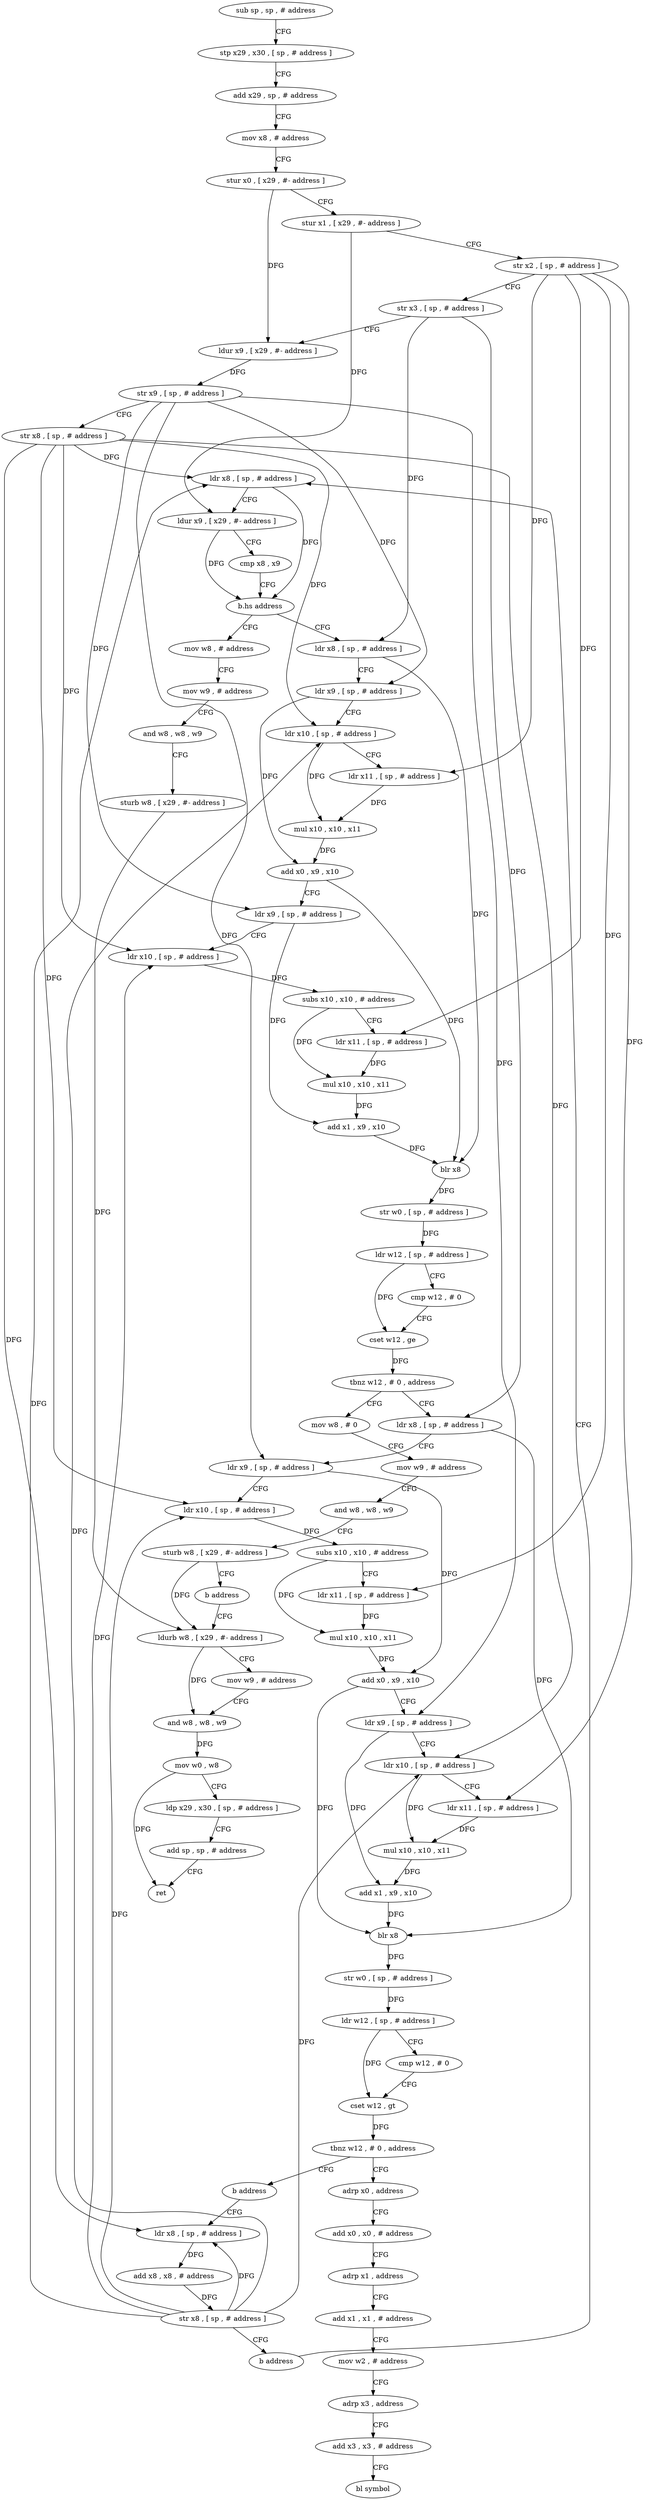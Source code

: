 digraph "func" {
"4240096" [label = "sub sp , sp , # address" ]
"4240100" [label = "stp x29 , x30 , [ sp , # address ]" ]
"4240104" [label = "add x29 , sp , # address" ]
"4240108" [label = "mov x8 , # address" ]
"4240112" [label = "stur x0 , [ x29 , #- address ]" ]
"4240116" [label = "stur x1 , [ x29 , #- address ]" ]
"4240120" [label = "str x2 , [ sp , # address ]" ]
"4240124" [label = "str x3 , [ sp , # address ]" ]
"4240128" [label = "ldur x9 , [ x29 , #- address ]" ]
"4240132" [label = "str x9 , [ sp , # address ]" ]
"4240136" [label = "str x8 , [ sp , # address ]" ]
"4240140" [label = "ldr x8 , [ sp , # address ]" ]
"4240372" [label = "mov w8 , # address" ]
"4240376" [label = "mov w9 , # address" ]
"4240380" [label = "and w8 , w8 , w9" ]
"4240384" [label = "sturb w8 , [ x29 , #- address ]" ]
"4240388" [label = "ldurb w8 , [ x29 , #- address ]" ]
"4240156" [label = "ldr x8 , [ sp , # address ]" ]
"4240160" [label = "ldr x9 , [ sp , # address ]" ]
"4240164" [label = "ldr x10 , [ sp , # address ]" ]
"4240168" [label = "ldr x11 , [ sp , # address ]" ]
"4240172" [label = "mul x10 , x10 , x11" ]
"4240176" [label = "add x0 , x9 , x10" ]
"4240180" [label = "ldr x9 , [ sp , # address ]" ]
"4240184" [label = "ldr x10 , [ sp , # address ]" ]
"4240188" [label = "subs x10 , x10 , # address" ]
"4240192" [label = "ldr x11 , [ sp , # address ]" ]
"4240196" [label = "mul x10 , x10 , x11" ]
"4240200" [label = "add x1 , x9 , x10" ]
"4240204" [label = "blr x8" ]
"4240208" [label = "str w0 , [ sp , # address ]" ]
"4240212" [label = "ldr w12 , [ sp , # address ]" ]
"4240216" [label = "cmp w12 , # 0" ]
"4240220" [label = "cset w12 , ge" ]
"4240224" [label = "tbnz w12 , # 0 , address" ]
"4240248" [label = "ldr x8 , [ sp , # address ]" ]
"4240228" [label = "mov w8 , # 0" ]
"4240252" [label = "ldr x9 , [ sp , # address ]" ]
"4240256" [label = "ldr x10 , [ sp , # address ]" ]
"4240260" [label = "subs x10 , x10 , # address" ]
"4240264" [label = "ldr x11 , [ sp , # address ]" ]
"4240268" [label = "mul x10 , x10 , x11" ]
"4240272" [label = "add x0 , x9 , x10" ]
"4240276" [label = "ldr x9 , [ sp , # address ]" ]
"4240280" [label = "ldr x10 , [ sp , # address ]" ]
"4240284" [label = "ldr x11 , [ sp , # address ]" ]
"4240288" [label = "mul x10 , x10 , x11" ]
"4240292" [label = "add x1 , x9 , x10" ]
"4240296" [label = "blr x8" ]
"4240300" [label = "str w0 , [ sp , # address ]" ]
"4240304" [label = "ldr w12 , [ sp , # address ]" ]
"4240308" [label = "cmp w12 , # 0" ]
"4240312" [label = "cset w12 , gt" ]
"4240316" [label = "tbnz w12 , # 0 , address" ]
"4240324" [label = "adrp x0 , address" ]
"4240320" [label = "b address" ]
"4240232" [label = "mov w9 , # address" ]
"4240236" [label = "and w8 , w8 , w9" ]
"4240240" [label = "sturb w8 , [ x29 , #- address ]" ]
"4240244" [label = "b address" ]
"4240328" [label = "add x0 , x0 , # address" ]
"4240332" [label = "adrp x1 , address" ]
"4240336" [label = "add x1 , x1 , # address" ]
"4240340" [label = "mov w2 , # address" ]
"4240344" [label = "adrp x3 , address" ]
"4240348" [label = "add x3 , x3 , # address" ]
"4240352" [label = "bl symbol" ]
"4240356" [label = "ldr x8 , [ sp , # address ]" ]
"4240392" [label = "mov w9 , # address" ]
"4240396" [label = "and w8 , w8 , w9" ]
"4240400" [label = "mov w0 , w8" ]
"4240404" [label = "ldp x29 , x30 , [ sp , # address ]" ]
"4240408" [label = "add sp , sp , # address" ]
"4240412" [label = "ret" ]
"4240360" [label = "add x8 , x8 , # address" ]
"4240364" [label = "str x8 , [ sp , # address ]" ]
"4240368" [label = "b address" ]
"4240144" [label = "ldur x9 , [ x29 , #- address ]" ]
"4240148" [label = "cmp x8 , x9" ]
"4240152" [label = "b.hs address" ]
"4240096" -> "4240100" [ label = "CFG" ]
"4240100" -> "4240104" [ label = "CFG" ]
"4240104" -> "4240108" [ label = "CFG" ]
"4240108" -> "4240112" [ label = "CFG" ]
"4240112" -> "4240116" [ label = "CFG" ]
"4240112" -> "4240128" [ label = "DFG" ]
"4240116" -> "4240120" [ label = "CFG" ]
"4240116" -> "4240144" [ label = "DFG" ]
"4240120" -> "4240124" [ label = "CFG" ]
"4240120" -> "4240168" [ label = "DFG" ]
"4240120" -> "4240192" [ label = "DFG" ]
"4240120" -> "4240264" [ label = "DFG" ]
"4240120" -> "4240284" [ label = "DFG" ]
"4240124" -> "4240128" [ label = "CFG" ]
"4240124" -> "4240156" [ label = "DFG" ]
"4240124" -> "4240248" [ label = "DFG" ]
"4240128" -> "4240132" [ label = "DFG" ]
"4240132" -> "4240136" [ label = "CFG" ]
"4240132" -> "4240160" [ label = "DFG" ]
"4240132" -> "4240180" [ label = "DFG" ]
"4240132" -> "4240252" [ label = "DFG" ]
"4240132" -> "4240276" [ label = "DFG" ]
"4240136" -> "4240140" [ label = "DFG" ]
"4240136" -> "4240164" [ label = "DFG" ]
"4240136" -> "4240184" [ label = "DFG" ]
"4240136" -> "4240256" [ label = "DFG" ]
"4240136" -> "4240280" [ label = "DFG" ]
"4240136" -> "4240356" [ label = "DFG" ]
"4240140" -> "4240144" [ label = "CFG" ]
"4240140" -> "4240152" [ label = "DFG" ]
"4240372" -> "4240376" [ label = "CFG" ]
"4240376" -> "4240380" [ label = "CFG" ]
"4240380" -> "4240384" [ label = "CFG" ]
"4240384" -> "4240388" [ label = "DFG" ]
"4240388" -> "4240392" [ label = "CFG" ]
"4240388" -> "4240396" [ label = "DFG" ]
"4240156" -> "4240160" [ label = "CFG" ]
"4240156" -> "4240204" [ label = "DFG" ]
"4240160" -> "4240164" [ label = "CFG" ]
"4240160" -> "4240176" [ label = "DFG" ]
"4240164" -> "4240168" [ label = "CFG" ]
"4240164" -> "4240172" [ label = "DFG" ]
"4240168" -> "4240172" [ label = "DFG" ]
"4240172" -> "4240176" [ label = "DFG" ]
"4240176" -> "4240180" [ label = "CFG" ]
"4240176" -> "4240204" [ label = "DFG" ]
"4240180" -> "4240184" [ label = "CFG" ]
"4240180" -> "4240200" [ label = "DFG" ]
"4240184" -> "4240188" [ label = "DFG" ]
"4240188" -> "4240192" [ label = "CFG" ]
"4240188" -> "4240196" [ label = "DFG" ]
"4240192" -> "4240196" [ label = "DFG" ]
"4240196" -> "4240200" [ label = "DFG" ]
"4240200" -> "4240204" [ label = "DFG" ]
"4240204" -> "4240208" [ label = "DFG" ]
"4240208" -> "4240212" [ label = "DFG" ]
"4240212" -> "4240216" [ label = "CFG" ]
"4240212" -> "4240220" [ label = "DFG" ]
"4240216" -> "4240220" [ label = "CFG" ]
"4240220" -> "4240224" [ label = "DFG" ]
"4240224" -> "4240248" [ label = "CFG" ]
"4240224" -> "4240228" [ label = "CFG" ]
"4240248" -> "4240252" [ label = "CFG" ]
"4240248" -> "4240296" [ label = "DFG" ]
"4240228" -> "4240232" [ label = "CFG" ]
"4240252" -> "4240256" [ label = "CFG" ]
"4240252" -> "4240272" [ label = "DFG" ]
"4240256" -> "4240260" [ label = "DFG" ]
"4240260" -> "4240264" [ label = "CFG" ]
"4240260" -> "4240268" [ label = "DFG" ]
"4240264" -> "4240268" [ label = "DFG" ]
"4240268" -> "4240272" [ label = "DFG" ]
"4240272" -> "4240276" [ label = "CFG" ]
"4240272" -> "4240296" [ label = "DFG" ]
"4240276" -> "4240280" [ label = "CFG" ]
"4240276" -> "4240292" [ label = "DFG" ]
"4240280" -> "4240284" [ label = "CFG" ]
"4240280" -> "4240288" [ label = "DFG" ]
"4240284" -> "4240288" [ label = "DFG" ]
"4240288" -> "4240292" [ label = "DFG" ]
"4240292" -> "4240296" [ label = "DFG" ]
"4240296" -> "4240300" [ label = "DFG" ]
"4240300" -> "4240304" [ label = "DFG" ]
"4240304" -> "4240308" [ label = "CFG" ]
"4240304" -> "4240312" [ label = "DFG" ]
"4240308" -> "4240312" [ label = "CFG" ]
"4240312" -> "4240316" [ label = "DFG" ]
"4240316" -> "4240324" [ label = "CFG" ]
"4240316" -> "4240320" [ label = "CFG" ]
"4240324" -> "4240328" [ label = "CFG" ]
"4240320" -> "4240356" [ label = "CFG" ]
"4240232" -> "4240236" [ label = "CFG" ]
"4240236" -> "4240240" [ label = "CFG" ]
"4240240" -> "4240244" [ label = "CFG" ]
"4240240" -> "4240388" [ label = "DFG" ]
"4240244" -> "4240388" [ label = "CFG" ]
"4240328" -> "4240332" [ label = "CFG" ]
"4240332" -> "4240336" [ label = "CFG" ]
"4240336" -> "4240340" [ label = "CFG" ]
"4240340" -> "4240344" [ label = "CFG" ]
"4240344" -> "4240348" [ label = "CFG" ]
"4240348" -> "4240352" [ label = "CFG" ]
"4240356" -> "4240360" [ label = "DFG" ]
"4240392" -> "4240396" [ label = "CFG" ]
"4240396" -> "4240400" [ label = "DFG" ]
"4240400" -> "4240404" [ label = "CFG" ]
"4240400" -> "4240412" [ label = "DFG" ]
"4240404" -> "4240408" [ label = "CFG" ]
"4240408" -> "4240412" [ label = "CFG" ]
"4240360" -> "4240364" [ label = "DFG" ]
"4240364" -> "4240368" [ label = "CFG" ]
"4240364" -> "4240140" [ label = "DFG" ]
"4240364" -> "4240164" [ label = "DFG" ]
"4240364" -> "4240184" [ label = "DFG" ]
"4240364" -> "4240256" [ label = "DFG" ]
"4240364" -> "4240280" [ label = "DFG" ]
"4240364" -> "4240356" [ label = "DFG" ]
"4240368" -> "4240140" [ label = "CFG" ]
"4240144" -> "4240148" [ label = "CFG" ]
"4240144" -> "4240152" [ label = "DFG" ]
"4240148" -> "4240152" [ label = "CFG" ]
"4240152" -> "4240372" [ label = "CFG" ]
"4240152" -> "4240156" [ label = "CFG" ]
}
